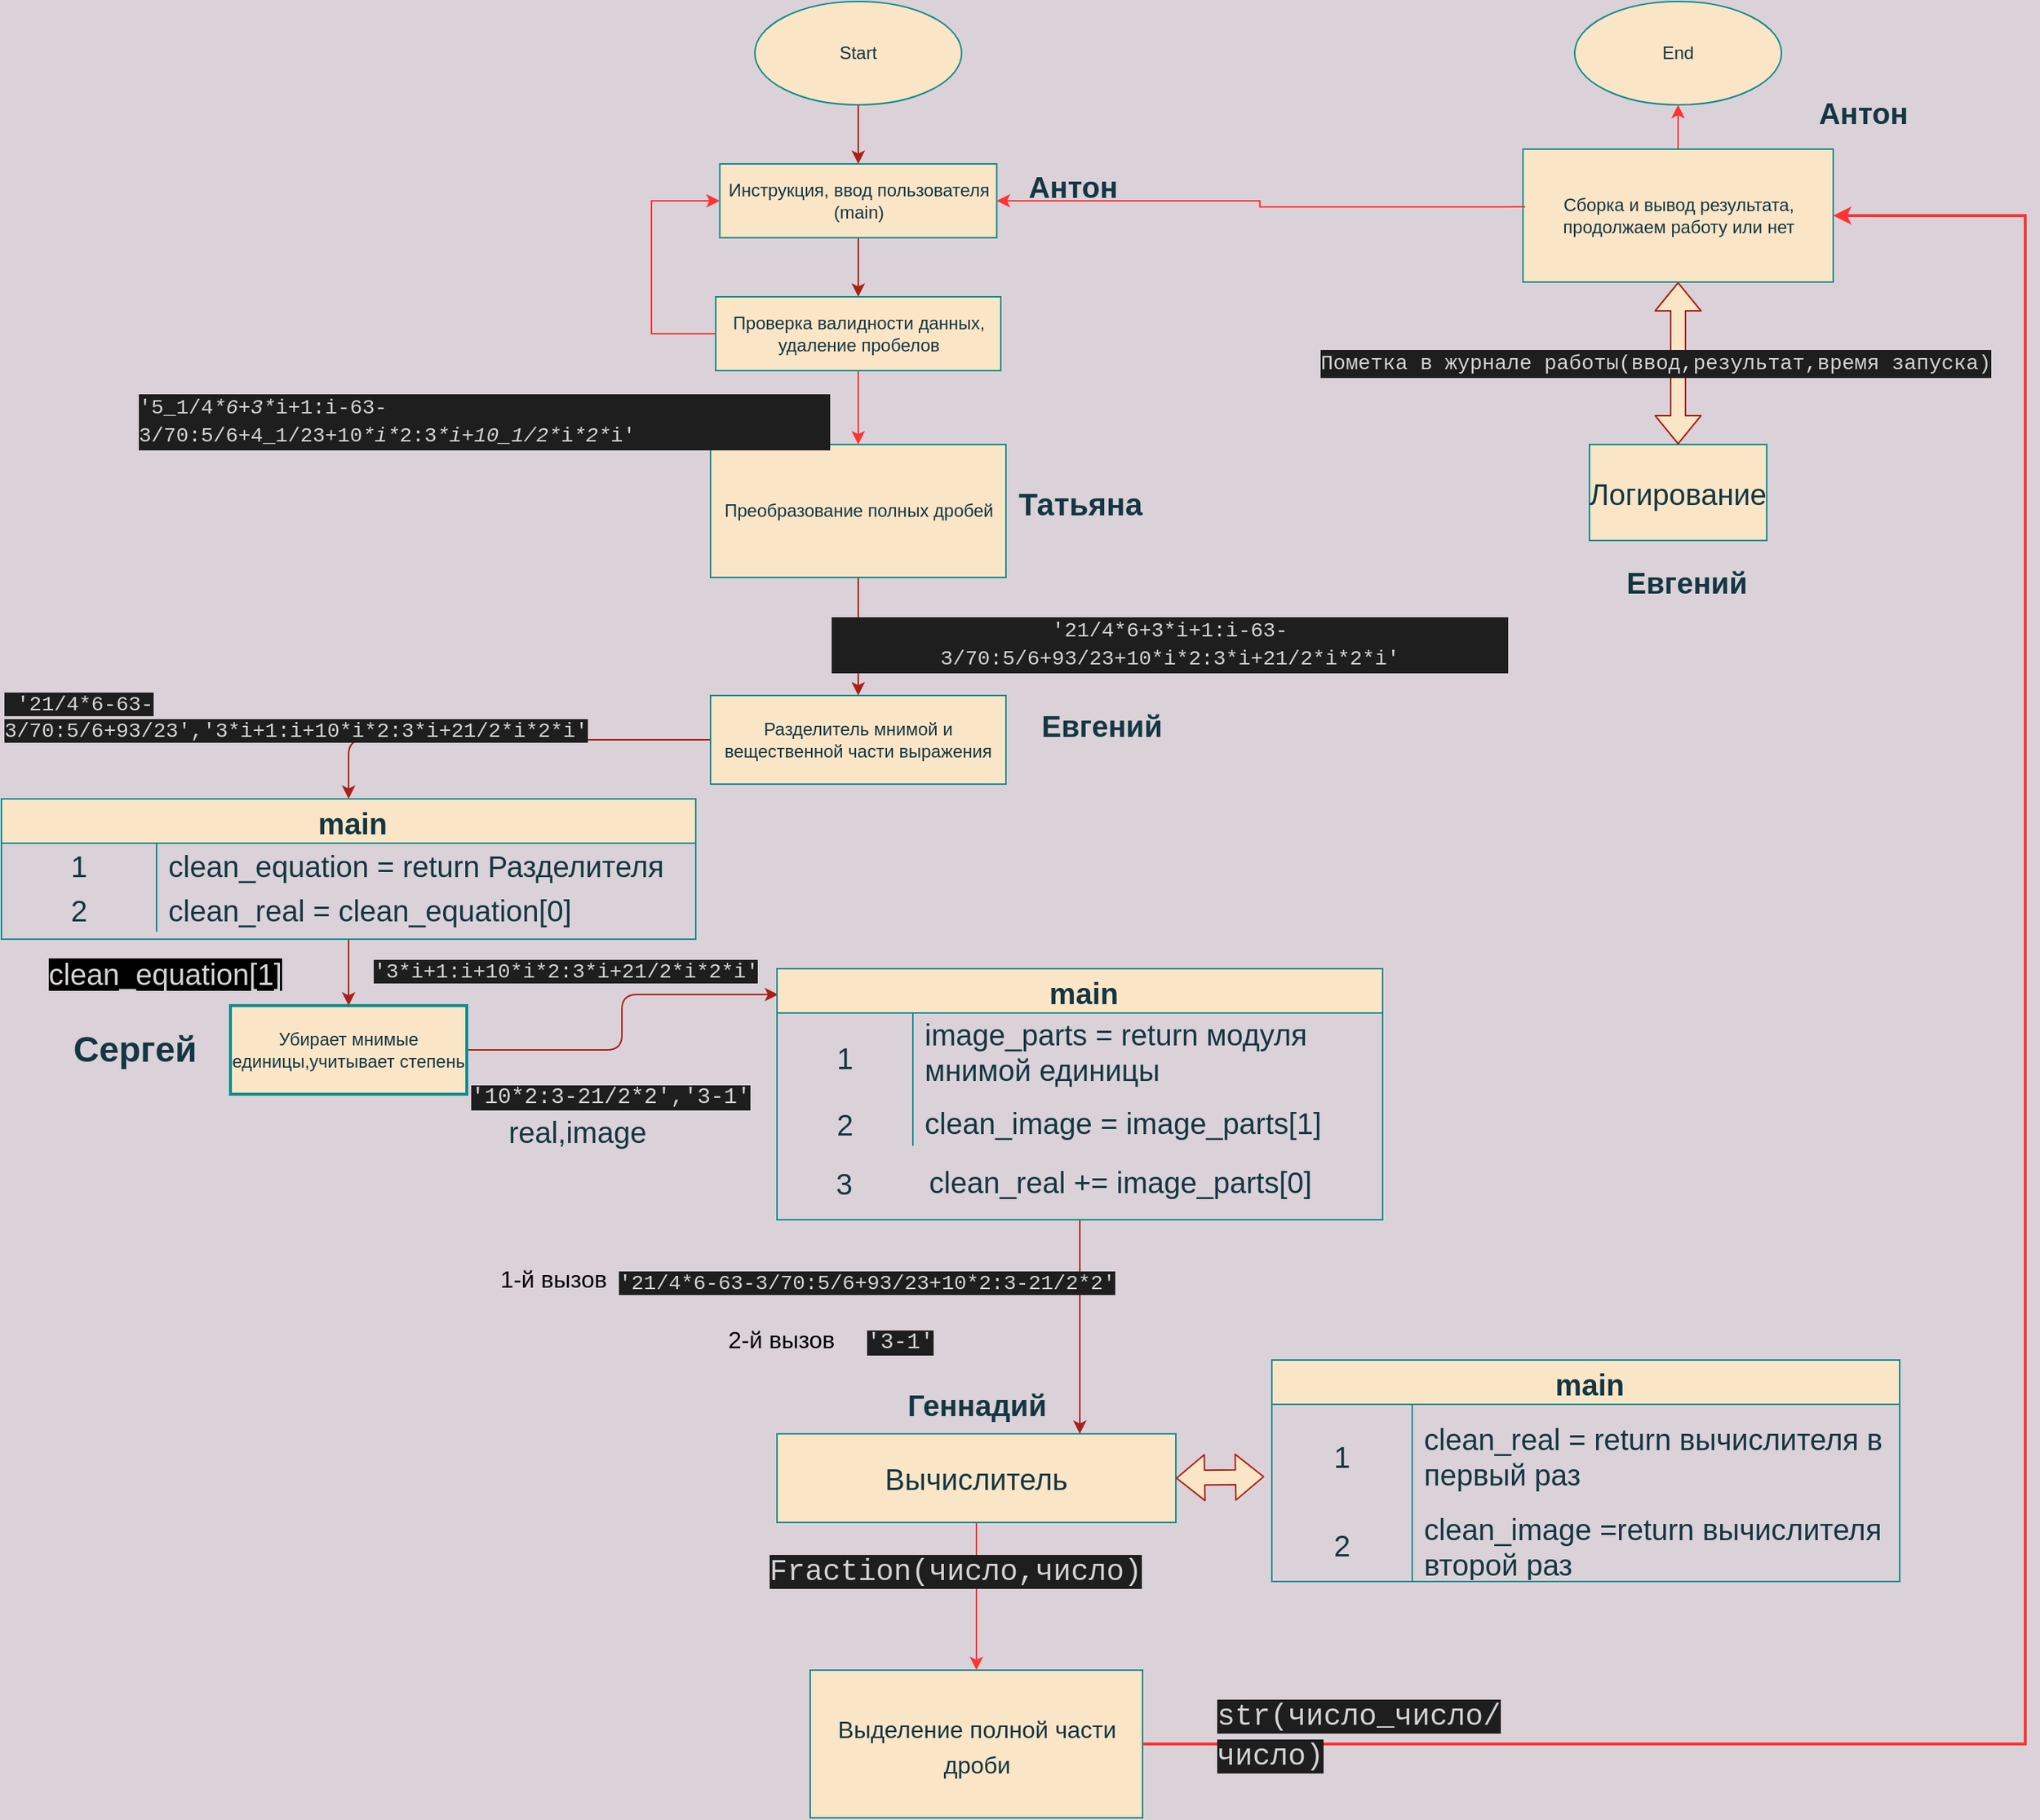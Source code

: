 <mxfile>
    <diagram id="B4KFkQ25G6b50r8x1pap" name="Page-1">
        <mxGraphModel dx="1867" dy="352" grid="1" gridSize="10" guides="1" tooltips="1" connect="1" arrows="1" fold="1" page="1" pageScale="1" pageWidth="850" pageHeight="1100" background="#DAD2D8" math="0" shadow="0">
            <root>
                <mxCell id="0"/>
                <mxCell id="1" parent="0"/>
                <mxCell id="RN8sHEYMvWGkv_5H0akw-8" value="" style="edgeStyle=orthogonalEdgeStyle;curved=0;rounded=1;sketch=0;orthogonalLoop=1;jettySize=auto;html=1;fontColor=#143642;strokeColor=#A8201A;fillColor=#FAE5C7;" parent="1" source="RN8sHEYMvWGkv_5H0akw-1" target="RN8sHEYMvWGkv_5H0akw-7" edge="1">
                    <mxGeometry relative="1" as="geometry"/>
                </mxCell>
                <mxCell id="RN8sHEYMvWGkv_5H0akw-1" value="Start" style="ellipse;whiteSpace=wrap;html=1;rounded=0;sketch=0;fontColor=#143642;strokeColor=#0F8B8D;fillColor=#FAE5C7;" parent="1" vertex="1">
                    <mxGeometry x="330" y="10" width="140" height="70" as="geometry"/>
                </mxCell>
                <mxCell id="RN8sHEYMvWGkv_5H0akw-13" value="" style="edgeStyle=orthogonalEdgeStyle;curved=0;rounded=1;sketch=0;orthogonalLoop=1;jettySize=auto;html=1;fontColor=#143642;strokeColor=#A8201A;fillColor=#FAE5C7;entryX=0.5;entryY=0;entryDx=0;entryDy=0;" parent="1" source="RN8sHEYMvWGkv_5H0akw-7" target="k-RO1JFTQZMesgFKk2mv-1" edge="1">
                    <mxGeometry relative="1" as="geometry">
                        <mxPoint x="400" y="210" as="targetPoint"/>
                    </mxGeometry>
                </mxCell>
                <mxCell id="RN8sHEYMvWGkv_5H0akw-7" value="Инструкция, ввод пользователя&lt;br&gt;(main)" style="html=1;rounded=0;sketch=0;fontColor=#143642;strokeColor=#0F8B8D;fillColor=#FAE5C7;" parent="1" vertex="1">
                    <mxGeometry x="306.25" y="120" width="187.5" height="50" as="geometry"/>
                </mxCell>
                <mxCell id="RN8sHEYMvWGkv_5H0akw-16" value="" style="edgeStyle=orthogonalEdgeStyle;curved=0;rounded=1;sketch=0;orthogonalLoop=1;jettySize=auto;html=1;fontColor=#143642;strokeColor=#A8201A;fillColor=#FAE5C7;exitX=0.5;exitY=1;exitDx=0;exitDy=0;" parent="1" source="RN8sHEYMvWGkv_5H0akw-10" target="RN8sHEYMvWGkv_5H0akw-15" edge="1">
                    <mxGeometry relative="1" as="geometry">
                        <mxPoint x="415" y="505" as="sourcePoint"/>
                    </mxGeometry>
                </mxCell>
                <mxCell id="RN8sHEYMvWGkv_5H0akw-10" value="Преобразование полных дробей" style="html=1;rounded=0;sketch=0;fontColor=#143642;strokeColor=#0F8B8D;fillColor=#FAE5C7;" parent="1" vertex="1">
                    <mxGeometry x="300" y="310" width="200" height="90" as="geometry"/>
                </mxCell>
                <mxCell id="RN8sHEYMvWGkv_5H0akw-24" value="" style="edgeStyle=orthogonalEdgeStyle;curved=0;rounded=1;sketch=0;orthogonalLoop=1;jettySize=auto;html=1;fontColor=#143642;strokeColor=#A8201A;fillColor=#FAE5C7;" parent="1" source="RN8sHEYMvWGkv_5H0akw-15" target="RN8sHEYMvWGkv_5H0akw-61" edge="1">
                    <mxGeometry relative="1" as="geometry"/>
                </mxCell>
                <mxCell id="RN8sHEYMvWGkv_5H0akw-15" value="Разделитель мнимой и вещественной части выражения" style="rounded=0;whiteSpace=wrap;html=1;sketch=0;fontColor=#143642;strokeColor=#0F8B8D;fillColor=#FAE5C7;" parent="1" vertex="1">
                    <mxGeometry x="300" y="480" width="200" height="60" as="geometry"/>
                </mxCell>
                <mxCell id="RN8sHEYMvWGkv_5H0akw-18" value="&lt;font style=&quot;font-size: 21px;&quot;&gt;Татьяна&lt;/font&gt;" style="text;strokeColor=none;fillColor=none;html=1;fontSize=24;fontStyle=1;verticalAlign=middle;align=center;rounded=0;sketch=0;fontColor=#143642;" parent="1" vertex="1">
                    <mxGeometry x="500" y="330" width="100" height="40" as="geometry"/>
                </mxCell>
                <mxCell id="RN8sHEYMvWGkv_5H0akw-37" value="" style="edgeStyle=orthogonalEdgeStyle;curved=0;rounded=1;sketch=0;orthogonalLoop=1;jettySize=auto;html=1;fontSize=20;fontColor=#143642;strokeColor=#A8201A;fillColor=#FAE5C7;entryX=0.002;entryY=0.103;entryDx=0;entryDy=0;entryPerimeter=0;" parent="1" source="RN8sHEYMvWGkv_5H0akw-23" target="RN8sHEYMvWGkv_5H0akw-72" edge="1">
                    <mxGeometry relative="1" as="geometry">
                        <mxPoint x="535" y="815" as="targetPoint"/>
                    </mxGeometry>
                </mxCell>
                <mxCell id="RN8sHEYMvWGkv_5H0akw-23" value="Убирает мнимые единицы,учитывает степень" style="rounded=0;whiteSpace=wrap;html=1;sketch=0;fontColor=#143642;strokeColor=#0F8B8D;fillColor=#FAE5C7;strokeWidth=2;" parent="1" vertex="1">
                    <mxGeometry x="-25" y="690" width="160" height="60" as="geometry"/>
                </mxCell>
                <mxCell id="RN8sHEYMvWGkv_5H0akw-25" value="&lt;font style=&quot;font-size: 14px&quot;&gt;&lt;span style=&quot;color: rgb(212 , 212 , 212) ; font-family: &amp;#34;consolas&amp;#34; , &amp;#34;courier new&amp;#34; , monospace ; font-weight: 400 ; letter-spacing: normal ; text-align: center ; text-indent: 0px ; text-transform: none ; word-spacing: 0px ; background-color: rgb(30 , 30 , 30) ; float: none ; display: inline&quot;&gt;&lt;font style=&quot;font-size: 14px&quot;&gt;&amp;nbsp;'21/4*6-63-3/70:5/6+93/23','3*i+1:i+&lt;/font&gt;&lt;/span&gt;&lt;span style=&quot;color: rgb(212 , 212 , 212) ; font-family: &amp;#34;consolas&amp;#34; , &amp;#34;courier new&amp;#34; , monospace ; text-align: center ; background-color: rgb(30 , 30 , 30)&quot;&gt;&lt;font style=&quot;font-size: 14px&quot;&gt;10*i*&lt;/font&gt;&lt;/span&gt;&lt;span style=&quot;color: rgb(212 , 212 , 212) ; font-family: &amp;#34;consolas&amp;#34; , &amp;#34;courier new&amp;#34; , monospace ; text-align: center ; background-color: rgb(30 , 30 , 30)&quot;&gt;2:3*i+21/2*i*2*i'&lt;/span&gt;&lt;/font&gt;" style="text;whiteSpace=wrap;html=1;fontColor=#143642;" parent="1" vertex="1">
                    <mxGeometry x="-180" y="470" width="460" height="60" as="geometry"/>
                </mxCell>
                <mxCell id="k-RO1JFTQZMesgFKk2mv-18" value="" style="edgeStyle=orthogonalEdgeStyle;rounded=0;orthogonalLoop=1;jettySize=auto;html=1;fontSize=21;fontColor=#000000;strokeColor=#FF3333;entryX=1;entryY=0.5;entryDx=0;entryDy=0;strokeWidth=2;" parent="1" source="RN8sHEYMvWGkv_5H0akw-28" target="k-RO1JFTQZMesgFKk2mv-15" edge="1">
                    <mxGeometry relative="1" as="geometry">
                        <Array as="points">
                            <mxPoint x="1190" y="1190"/>
                            <mxPoint x="1190" y="155"/>
                        </Array>
                    </mxGeometry>
                </mxCell>
                <mxCell id="RN8sHEYMvWGkv_5H0akw-28" value="&lt;font style=&quot;font-size: 16px;&quot;&gt;Выделение полной части дроби&lt;/font&gt;" style="rounded=0;whiteSpace=wrap;html=1;sketch=0;fontSize=20;fontColor=#143642;strokeColor=#0F8B8D;fillColor=#FAE5C7;" parent="1" vertex="1">
                    <mxGeometry x="367.5" y="1140" width="225" height="100" as="geometry"/>
                </mxCell>
                <mxCell id="RN8sHEYMvWGkv_5H0akw-31" value="&lt;span style=&quot;font-family: Helvetica; font-size: 20px; font-style: normal; font-variant-ligatures: normal; font-variant-caps: normal; font-weight: 400; letter-spacing: normal; orphans: 2; text-align: center; text-indent: 0px; text-transform: none; widows: 2; word-spacing: 0px; -webkit-text-stroke-width: 0px; text-decoration-thickness: initial; text-decoration-style: initial; text-decoration-color: initial; float: none; background-color: rgb(0, 0, 0); display: inline !important;&quot;&gt;&lt;font color=&quot;#d4d4d4&quot;&gt;clean_equation[1]&lt;/font&gt;&lt;/span&gt;" style="text;whiteSpace=wrap;html=1;fontSize=20;fontColor=#143642;" parent="1" vertex="1">
                    <mxGeometry x="-150" y="650" width="180" height="40" as="geometry"/>
                </mxCell>
                <mxCell id="k-RO1JFTQZMesgFKk2mv-10" value="" style="edgeStyle=orthogonalEdgeStyle;rounded=0;orthogonalLoop=1;jettySize=auto;html=1;fontSize=16;fontColor=#000000;strokeColor=#FF3333;" parent="1" source="RN8sHEYMvWGkv_5H0akw-35" target="RN8sHEYMvWGkv_5H0akw-28" edge="1">
                    <mxGeometry relative="1" as="geometry"/>
                </mxCell>
                <mxCell id="RN8sHEYMvWGkv_5H0akw-35" value="Вычислитель" style="rounded=0;whiteSpace=wrap;html=1;sketch=0;fontSize=20;fontColor=#143642;strokeColor=#0F8B8D;fillColor=#FAE5C7;" parent="1" vertex="1">
                    <mxGeometry x="345" y="980" width="270" height="60" as="geometry"/>
                </mxCell>
                <mxCell id="RN8sHEYMvWGkv_5H0akw-39" value="&lt;span style=&quot;font-size: 14px ; color: rgb(212 , 212 , 212) ; font-family: &amp;#34;consolas&amp;#34; , &amp;#34;courier new&amp;#34; , monospace ; text-align: center ; background-color: rgb(30 , 30 , 30)&quot;&gt;'3*i+1:i+&lt;/span&gt;&lt;span style=&quot;font-size: 14px ; color: rgb(212 , 212 , 212) ; font-family: &amp;#34;consolas&amp;#34; , &amp;#34;courier new&amp;#34; , monospace ; text-align: center ; background-color: rgb(30 , 30 , 30)&quot;&gt;10*i*&lt;/span&gt;&lt;span style=&quot;font-size: 14px ; color: rgb(212 , 212 , 212) ; font-family: &amp;#34;consolas&amp;#34; , &amp;#34;courier new&amp;#34; , monospace ; text-align: center ; background-color: rgb(30 , 30 , 30)&quot;&gt;2:3*i+21/2*i*2*i'&lt;/span&gt;" style="text;whiteSpace=wrap;html=1;fontSize=20;fontColor=#143642;" parent="1" vertex="1">
                    <mxGeometry x="70" y="645" width="180" height="40" as="geometry"/>
                </mxCell>
                <mxCell id="RN8sHEYMvWGkv_5H0akw-42" value="&lt;b&gt;Геннадий&lt;/b&gt;" style="text;html=1;align=center;verticalAlign=middle;resizable=0;points=[];autosize=1;strokeColor=none;fillColor=none;fontSize=20;fontColor=#143642;" parent="1" vertex="1">
                    <mxGeometry x="425" y="945" width="110" height="30" as="geometry"/>
                </mxCell>
                <mxCell id="RN8sHEYMvWGkv_5H0akw-43" value="&lt;b&gt;Антон&lt;/b&gt;" style="text;html=1;align=center;verticalAlign=middle;resizable=0;points=[];autosize=1;strokeColor=none;fillColor=none;fontSize=20;fontColor=#143642;" parent="1" vertex="1">
                    <mxGeometry x="505" y="120" width="80" height="30" as="geometry"/>
                </mxCell>
                <mxCell id="RN8sHEYMvWGkv_5H0akw-44" value="Логирование" style="rounded=0;whiteSpace=wrap;html=1;sketch=0;fontSize=20;fontColor=#143642;strokeColor=#0F8B8D;fillColor=#FAE5C7;" parent="1" vertex="1">
                    <mxGeometry x="895" y="310" width="120" height="65" as="geometry"/>
                </mxCell>
                <mxCell id="RN8sHEYMvWGkv_5H0akw-45" value="" style="shape=flexArrow;endArrow=classic;startArrow=classic;html=1;rounded=1;sketch=0;fontSize=20;fontColor=#143642;strokeColor=#A8201A;fillColor=#FAE5C7;curved=0;exitX=0.5;exitY=1;exitDx=0;exitDy=0;entryX=0.5;entryY=0;entryDx=0;entryDy=0;" parent="1" source="k-RO1JFTQZMesgFKk2mv-15" target="RN8sHEYMvWGkv_5H0akw-44" edge="1">
                    <mxGeometry width="100" height="100" relative="1" as="geometry">
                        <mxPoint x="385" y="975" as="sourcePoint"/>
                        <mxPoint x="710" y="520" as="targetPoint"/>
                    </mxGeometry>
                </mxCell>
                <mxCell id="RN8sHEYMvWGkv_5H0akw-46" value="&lt;b&gt;Евгений&lt;/b&gt;" style="text;html=1;strokeColor=none;fillColor=none;align=center;verticalAlign=middle;whiteSpace=wrap;rounded=0;sketch=0;fontSize=20;fontColor=#143642;" parent="1" vertex="1">
                    <mxGeometry x="505" y="487.5" width="120" height="25" as="geometry"/>
                </mxCell>
                <mxCell id="RN8sHEYMvWGkv_5H0akw-47" value="Сергей" style="text;strokeColor=none;fillColor=none;html=1;fontSize=24;fontStyle=1;verticalAlign=middle;align=center;rounded=0;sketch=0;fontColor=#143642;" parent="1" vertex="1">
                    <mxGeometry x="-140" y="700" width="100" height="40" as="geometry"/>
                </mxCell>
                <mxCell id="RN8sHEYMvWGkv_5H0akw-49" value="&lt;font style=&quot;font-size: 15px&quot;&gt;&lt;span style=&quot;color: rgb(212 , 212 , 212) ; font-family: &amp;#34;consolas&amp;#34; , &amp;#34;courier new&amp;#34; , monospace ; font-style: normal ; font-weight: 400 ; letter-spacing: normal ; text-align: center ; text-indent: 0px ; text-transform: none ; word-spacing: 0px ; background-color: rgb(30 , 30 , 30) ; float: none ; display: inline&quot;&gt;'10*2:3-21/2*2','&lt;/span&gt;&lt;span style=&quot;color: rgb(212 , 212 , 212) ; font-family: &amp;#34;consolas&amp;#34; , &amp;#34;courier new&amp;#34; , monospace ; text-align: center ; background-color: rgb(30 , 30 , 30)&quot;&gt;3-1'&lt;/span&gt;&lt;/font&gt;" style="text;whiteSpace=wrap;html=1;fontSize=20;fontColor=#143642;" parent="1" vertex="1">
                    <mxGeometry x="136" y="730" width="205" height="40" as="geometry"/>
                </mxCell>
                <mxCell id="RN8sHEYMvWGkv_5H0akw-50" value="real,image" style="text;html=1;strokeColor=none;fillColor=none;align=center;verticalAlign=middle;whiteSpace=wrap;rounded=0;sketch=0;fontSize=20;fontColor=#143642;" parent="1" vertex="1">
                    <mxGeometry x="180" y="760" width="60" height="30" as="geometry"/>
                </mxCell>
                <mxCell id="RN8sHEYMvWGkv_5H0akw-71" value="" style="edgeStyle=orthogonalEdgeStyle;curved=0;rounded=1;sketch=0;orthogonalLoop=1;jettySize=auto;html=1;fontSize=20;fontColor=#143642;strokeColor=#A8201A;strokeWidth=1;fillColor=#FAE5C7;" parent="1" source="RN8sHEYMvWGkv_5H0akw-61" target="RN8sHEYMvWGkv_5H0akw-23" edge="1">
                    <mxGeometry relative="1" as="geometry"/>
                </mxCell>
                <mxCell id="RN8sHEYMvWGkv_5H0akw-61" value=" main" style="shape=table;startSize=30;container=1;collapsible=0;childLayout=tableLayout;fixedRows=1;rowLines=0;fontStyle=1;rounded=0;sketch=0;fontSize=20;fontColor=#143642;strokeColor=#0F8B8D;fillColor=#FAE5C7;" parent="1" vertex="1">
                    <mxGeometry x="-180" y="550" width="470" height="95" as="geometry"/>
                </mxCell>
                <mxCell id="RN8sHEYMvWGkv_5H0akw-62" value="" style="shape=tableRow;horizontal=0;startSize=0;swimlaneHead=0;swimlaneBody=0;top=0;left=0;bottom=0;right=0;collapsible=0;dropTarget=0;fillColor=none;points=[[0,0.5],[1,0.5]];portConstraint=eastwest;rounded=0;sketch=0;fontSize=20;fontColor=#143642;strokeColor=#0F8B8D;" parent="RN8sHEYMvWGkv_5H0akw-61" vertex="1">
                    <mxGeometry y="30" width="470" height="30" as="geometry"/>
                </mxCell>
                <mxCell id="RN8sHEYMvWGkv_5H0akw-63" value="1" style="shape=partialRectangle;html=1;whiteSpace=wrap;connectable=0;fillColor=none;top=0;left=0;bottom=0;right=0;overflow=hidden;pointerEvents=1;rounded=0;sketch=0;fontSize=20;fontColor=#143642;strokeColor=#0F8B8D;" parent="RN8sHEYMvWGkv_5H0akw-62" vertex="1">
                    <mxGeometry width="105" height="30" as="geometry">
                        <mxRectangle width="105" height="30" as="alternateBounds"/>
                    </mxGeometry>
                </mxCell>
                <mxCell id="RN8sHEYMvWGkv_5H0akw-64" value="&lt;span style=&quot;text-align: center;&quot;&gt;clean_equation = return Разделителя&lt;/span&gt;" style="shape=partialRectangle;html=1;whiteSpace=wrap;connectable=0;fillColor=none;top=0;left=0;bottom=0;right=0;align=left;spacingLeft=6;overflow=hidden;rounded=0;sketch=0;fontSize=20;fontColor=#143642;strokeColor=#0F8B8D;" parent="RN8sHEYMvWGkv_5H0akw-62" vertex="1">
                    <mxGeometry x="105" width="365" height="30" as="geometry">
                        <mxRectangle width="365" height="30" as="alternateBounds"/>
                    </mxGeometry>
                </mxCell>
                <mxCell id="RN8sHEYMvWGkv_5H0akw-65" value="" style="shape=tableRow;horizontal=0;startSize=0;swimlaneHead=0;swimlaneBody=0;top=0;left=0;bottom=0;right=0;collapsible=0;dropTarget=0;fillColor=none;points=[[0,0.5],[1,0.5]];portConstraint=eastwest;rounded=0;sketch=0;fontSize=20;fontColor=#143642;strokeColor=#0F8B8D;" parent="RN8sHEYMvWGkv_5H0akw-61" vertex="1">
                    <mxGeometry y="60" width="470" height="30" as="geometry"/>
                </mxCell>
                <mxCell id="RN8sHEYMvWGkv_5H0akw-66" value="2" style="shape=partialRectangle;html=1;whiteSpace=wrap;connectable=0;fillColor=none;top=0;left=0;bottom=0;right=0;overflow=hidden;rounded=0;sketch=0;fontSize=20;fontColor=#143642;strokeColor=#0F8B8D;" parent="RN8sHEYMvWGkv_5H0akw-65" vertex="1">
                    <mxGeometry width="105" height="30" as="geometry">
                        <mxRectangle width="105" height="30" as="alternateBounds"/>
                    </mxGeometry>
                </mxCell>
                <mxCell id="RN8sHEYMvWGkv_5H0akw-67" value="&lt;span style=&quot;text-align: center;&quot;&gt;clean_real = clean_equation[0]&lt;/span&gt;" style="shape=partialRectangle;html=1;whiteSpace=wrap;connectable=0;fillColor=none;top=0;left=0;bottom=0;right=0;align=left;spacingLeft=6;overflow=hidden;rounded=0;sketch=0;fontSize=20;fontColor=#143642;strokeColor=#0F8B8D;" parent="RN8sHEYMvWGkv_5H0akw-65" vertex="1">
                    <mxGeometry x="105" width="365" height="30" as="geometry">
                        <mxRectangle width="365" height="30" as="alternateBounds"/>
                    </mxGeometry>
                </mxCell>
                <mxCell id="RN8sHEYMvWGkv_5H0akw-83" value="" style="edgeStyle=orthogonalEdgeStyle;curved=0;rounded=1;sketch=0;orthogonalLoop=1;jettySize=auto;html=1;fontSize=20;fontColor=#143642;strokeColor=#A8201A;strokeWidth=1;fillColor=#FAE5C7;" parent="1" source="RN8sHEYMvWGkv_5H0akw-72" edge="1">
                    <mxGeometry relative="1" as="geometry">
                        <mxPoint x="550" y="980" as="targetPoint"/>
                    </mxGeometry>
                </mxCell>
                <mxCell id="RN8sHEYMvWGkv_5H0akw-72" value=" main" style="shape=table;startSize=30;container=1;collapsible=0;childLayout=tableLayout;fixedRows=1;rowLines=0;fontStyle=1;rounded=0;sketch=0;fontSize=20;fontColor=#143642;strokeColor=#0F8B8D;fillColor=#FAE5C7;" parent="1" vertex="1">
                    <mxGeometry x="345" y="665" width="410" height="170" as="geometry"/>
                </mxCell>
                <mxCell id="RN8sHEYMvWGkv_5H0akw-73" value="" style="shape=tableRow;horizontal=0;startSize=0;swimlaneHead=0;swimlaneBody=0;top=0;left=0;bottom=0;right=0;collapsible=0;dropTarget=0;fillColor=none;points=[[0,0.5],[1,0.5]];portConstraint=eastwest;rounded=0;sketch=0;fontSize=20;fontColor=#143642;strokeColor=#0F8B8D;" parent="RN8sHEYMvWGkv_5H0akw-72" vertex="1">
                    <mxGeometry y="30" width="410" height="60" as="geometry"/>
                </mxCell>
                <mxCell id="RN8sHEYMvWGkv_5H0akw-74" value="1" style="shape=partialRectangle;html=1;whiteSpace=wrap;connectable=0;fillColor=none;top=0;left=0;bottom=0;right=0;overflow=hidden;pointerEvents=1;rounded=0;sketch=0;fontSize=20;fontColor=#143642;strokeColor=#0F8B8D;" parent="RN8sHEYMvWGkv_5H0akw-73" vertex="1">
                    <mxGeometry width="92" height="60" as="geometry">
                        <mxRectangle width="92" height="60" as="alternateBounds"/>
                    </mxGeometry>
                </mxCell>
                <mxCell id="RN8sHEYMvWGkv_5H0akw-75" value="&lt;span style=&quot;text-align: center;&quot;&gt;image_parts = return модуля мнимой единицы&lt;br&gt;&lt;br&gt;&lt;/span&gt;" style="shape=partialRectangle;html=1;whiteSpace=wrap;connectable=0;fillColor=none;top=0;left=0;bottom=0;right=0;align=left;spacingLeft=6;overflow=hidden;rounded=0;sketch=0;fontSize=20;fontColor=#143642;strokeColor=#0F8B8D;" parent="RN8sHEYMvWGkv_5H0akw-73" vertex="1">
                    <mxGeometry x="92" width="318" height="60" as="geometry">
                        <mxRectangle width="318" height="60" as="alternateBounds"/>
                    </mxGeometry>
                </mxCell>
                <mxCell id="RN8sHEYMvWGkv_5H0akw-76" value="" style="shape=tableRow;horizontal=0;startSize=0;swimlaneHead=0;swimlaneBody=0;top=0;left=0;bottom=0;right=0;collapsible=0;dropTarget=0;fillColor=none;points=[[0,0.5],[1,0.5]];portConstraint=eastwest;rounded=0;sketch=0;fontSize=20;fontColor=#143642;strokeColor=#0F8B8D;" parent="RN8sHEYMvWGkv_5H0akw-72" vertex="1">
                    <mxGeometry y="90" width="410" height="30" as="geometry"/>
                </mxCell>
                <mxCell id="RN8sHEYMvWGkv_5H0akw-77" value="2" style="shape=partialRectangle;html=1;whiteSpace=wrap;connectable=0;fillColor=none;top=0;left=0;bottom=0;right=0;overflow=hidden;rounded=0;sketch=0;fontSize=20;fontColor=#143642;strokeColor=#0F8B8D;" parent="RN8sHEYMvWGkv_5H0akw-76" vertex="1">
                    <mxGeometry width="92" height="30" as="geometry">
                        <mxRectangle width="92" height="30" as="alternateBounds"/>
                    </mxGeometry>
                </mxCell>
                <mxCell id="RN8sHEYMvWGkv_5H0akw-78" value="&lt;span style=&quot;text-align: center;&quot;&gt;clean_image =&lt;/span&gt;&lt;span style=&quot;text-align: center;&quot;&gt;&amp;nbsp;image_parts[1]&lt;br&gt;&lt;br&gt;&lt;br&gt;&lt;/span&gt;" style="shape=partialRectangle;html=1;whiteSpace=wrap;connectable=0;fillColor=none;top=0;left=0;bottom=0;right=0;align=left;spacingLeft=6;overflow=hidden;rounded=0;sketch=0;fontSize=20;fontColor=#143642;strokeColor=#0F8B8D;" parent="RN8sHEYMvWGkv_5H0akw-76" vertex="1">
                    <mxGeometry x="92" width="318" height="30" as="geometry">
                        <mxRectangle width="318" height="30" as="alternateBounds"/>
                    </mxGeometry>
                </mxCell>
                <mxCell id="RN8sHEYMvWGkv_5H0akw-79" value="3" style="shape=partialRectangle;html=1;whiteSpace=wrap;connectable=0;fillColor=none;top=0;left=0;bottom=0;right=0;overflow=hidden;rounded=0;sketch=0;fontSize=20;fontColor=#143642;strokeColor=#0F8B8D;" parent="1" vertex="1">
                    <mxGeometry x="341" y="795" width="99" height="30" as="geometry">
                        <mxRectangle width="99" height="30" as="alternateBounds"/>
                    </mxGeometry>
                </mxCell>
                <mxCell id="RN8sHEYMvWGkv_5H0akw-81" value="&lt;span style=&quot;text-align: center;&quot;&gt;clean_real +=&lt;/span&gt;&lt;span style=&quot;text-align: center;&quot;&gt;&amp;nbsp;image_parts[0]&lt;br&gt;&lt;br&gt;&lt;br&gt;&lt;/span&gt;" style="shape=partialRectangle;html=1;whiteSpace=wrap;connectable=0;fillColor=none;top=0;left=0;bottom=0;right=0;align=left;spacingLeft=6;overflow=hidden;rounded=0;sketch=0;fontSize=20;fontColor=#143642;strokeColor=#0F8B8D;" parent="1" vertex="1">
                    <mxGeometry x="440" y="795" width="341" height="30" as="geometry">
                        <mxRectangle width="341" height="30" as="alternateBounds"/>
                    </mxGeometry>
                </mxCell>
                <mxCell id="RN8sHEYMvWGkv_5H0akw-89" value=" main" style="shape=table;startSize=30;container=1;collapsible=0;childLayout=tableLayout;fixedRows=1;rowLines=0;fontStyle=1;rounded=0;sketch=0;fontSize=20;fontColor=#143642;strokeColor=#0F8B8D;fillColor=#FAE5C7;" parent="1" vertex="1">
                    <mxGeometry x="680" y="930" width="425" height="150" as="geometry"/>
                </mxCell>
                <mxCell id="RN8sHEYMvWGkv_5H0akw-90" value="" style="shape=tableRow;horizontal=0;startSize=0;swimlaneHead=0;swimlaneBody=0;top=0;left=0;bottom=0;right=0;collapsible=0;dropTarget=0;fillColor=none;points=[[0,0.5],[1,0.5]];portConstraint=eastwest;rounded=0;sketch=0;fontSize=20;fontColor=#143642;strokeColor=#0F8B8D;" parent="RN8sHEYMvWGkv_5H0akw-89" vertex="1">
                    <mxGeometry y="30" width="425" height="70" as="geometry"/>
                </mxCell>
                <mxCell id="RN8sHEYMvWGkv_5H0akw-91" value="1" style="shape=partialRectangle;html=1;whiteSpace=wrap;connectable=0;fillColor=none;top=0;left=0;bottom=0;right=0;overflow=hidden;pointerEvents=1;rounded=0;sketch=0;fontSize=20;fontColor=#143642;strokeColor=#0F8B8D;" parent="RN8sHEYMvWGkv_5H0akw-90" vertex="1">
                    <mxGeometry width="95" height="70" as="geometry">
                        <mxRectangle width="95" height="70" as="alternateBounds"/>
                    </mxGeometry>
                </mxCell>
                <mxCell id="RN8sHEYMvWGkv_5H0akw-92" value="&lt;span style=&quot;text-align: center;&quot;&gt;clean_real =&lt;/span&gt;&lt;span style=&quot;text-align: center;&quot;&gt;&amp;nbsp;return вычислителя в первый раз&lt;br&gt;&lt;/span&gt;" style="shape=partialRectangle;html=1;whiteSpace=wrap;connectable=0;fillColor=none;top=0;left=0;bottom=0;right=0;align=left;spacingLeft=6;overflow=hidden;rounded=0;sketch=0;fontSize=20;fontColor=#143642;strokeColor=#0F8B8D;" parent="RN8sHEYMvWGkv_5H0akw-90" vertex="1">
                    <mxGeometry x="95" width="330" height="70" as="geometry">
                        <mxRectangle width="330" height="70" as="alternateBounds"/>
                    </mxGeometry>
                </mxCell>
                <mxCell id="RN8sHEYMvWGkv_5H0akw-93" value="" style="shape=tableRow;horizontal=0;startSize=0;swimlaneHead=0;swimlaneBody=0;top=0;left=0;bottom=0;right=0;collapsible=0;dropTarget=0;fillColor=none;points=[[0,0.5],[1,0.5]];portConstraint=eastwest;rounded=0;sketch=0;fontSize=20;fontColor=#143642;strokeColor=#0F8B8D;" parent="RN8sHEYMvWGkv_5H0akw-89" vertex="1">
                    <mxGeometry y="100" width="425" height="50" as="geometry"/>
                </mxCell>
                <mxCell id="RN8sHEYMvWGkv_5H0akw-94" value="2" style="shape=partialRectangle;html=1;whiteSpace=wrap;connectable=0;fillColor=none;top=0;left=0;bottom=0;right=0;overflow=hidden;rounded=0;sketch=0;fontSize=20;fontColor=#143642;strokeColor=#0F8B8D;" parent="RN8sHEYMvWGkv_5H0akw-93" vertex="1">
                    <mxGeometry width="95" height="50" as="geometry">
                        <mxRectangle width="95" height="50" as="alternateBounds"/>
                    </mxGeometry>
                </mxCell>
                <mxCell id="RN8sHEYMvWGkv_5H0akw-95" value="&lt;span style=&quot;text-align: center;&quot;&gt;clean_image =&lt;/span&gt;&lt;span style=&quot;text-align: center;&quot;&gt;return вычислителя второй раз&lt;/span&gt;&lt;span style=&quot;text-align: center;&quot;&gt;&lt;br&gt;&lt;/span&gt;" style="shape=partialRectangle;html=1;whiteSpace=wrap;connectable=0;fillColor=none;top=0;left=0;bottom=0;right=0;align=left;spacingLeft=6;overflow=hidden;rounded=0;sketch=0;fontSize=20;fontColor=#143642;strokeColor=#0F8B8D;" parent="RN8sHEYMvWGkv_5H0akw-93" vertex="1">
                    <mxGeometry x="95" width="330" height="50" as="geometry">
                        <mxRectangle width="330" height="50" as="alternateBounds"/>
                    </mxGeometry>
                </mxCell>
                <mxCell id="RN8sHEYMvWGkv_5H0akw-96" value="" style="shape=flexArrow;endArrow=classic;startArrow=classic;html=1;rounded=1;sketch=0;fontSize=20;fontColor=#143642;strokeColor=#A8201A;strokeWidth=1;fillColor=#FAE5C7;curved=0;entryX=-0.012;entryY=0.7;entryDx=0;entryDy=0;exitX=1;exitY=0.5;exitDx=0;exitDy=0;entryPerimeter=0;" parent="1" source="RN8sHEYMvWGkv_5H0akw-35" target="RN8sHEYMvWGkv_5H0akw-90" edge="1">
                    <mxGeometry width="100" height="100" relative="1" as="geometry">
                        <mxPoint x="385" y="1035" as="sourcePoint"/>
                        <mxPoint x="485" y="935" as="targetPoint"/>
                    </mxGeometry>
                </mxCell>
                <mxCell id="k-RO1JFTQZMesgFKk2mv-2" value="" style="edgeStyle=orthogonalEdgeStyle;rounded=0;orthogonalLoop=1;jettySize=auto;html=1;strokeColor=#FF3333;" parent="1" source="k-RO1JFTQZMesgFKk2mv-1" target="RN8sHEYMvWGkv_5H0akw-10" edge="1">
                    <mxGeometry relative="1" as="geometry"/>
                </mxCell>
                <mxCell id="k-RO1JFTQZMesgFKk2mv-1" value="Проверка валидности данных, &lt;br&gt;удаление пробелов" style="html=1;rounded=0;sketch=0;fontColor=#143642;strokeColor=#0F8B8D;fillColor=#FAE5C7;" parent="1" vertex="1">
                    <mxGeometry x="303.5" y="210" width="193" height="50" as="geometry"/>
                </mxCell>
                <mxCell id="k-RO1JFTQZMesgFKk2mv-3" value="&lt;div style=&quot;color: rgb(212 , 212 , 212) ; background-color: rgb(30 , 30 , 30) ; font-family: &amp;#34;consolas&amp;#34; , &amp;#34;courier new&amp;#34; , monospace ; font-size: 14px ; line-height: 19px&quot;&gt;&lt;div style=&quot;line-height: 19px&quot;&gt;'21/4*6+3*i+1:i-63-3/70:5/6+93/23+10*i*2:3*i+21/2*i*2*i'&lt;/div&gt;&lt;/div&gt;" style="text;html=1;strokeColor=none;fillColor=none;align=center;verticalAlign=middle;whiteSpace=wrap;rounded=0;sketch=0;fontColor=#143642;" parent="1" vertex="1">
                    <mxGeometry x="380.5" y="430" width="460" height="30" as="geometry"/>
                </mxCell>
                <mxCell id="k-RO1JFTQZMesgFKk2mv-6" value="&lt;font style=&quot;font-size: 15px;&quot;&gt;&lt;span style=&quot;font-style: normal; font-variant-ligatures: normal; font-variant-caps: normal; font-weight: 400; letter-spacing: normal; orphans: 2; text-indent: 0px; text-transform: none; widows: 2; word-spacing: 0px; -webkit-text-stroke-width: 0px; text-decoration-thickness: initial; text-decoration-style: initial; text-decoration-color: initial; color: rgb(212, 212, 212); font-family: Consolas, &amp;quot;Courier New&amp;quot;, monospace; text-align: center; background-color: rgb(30, 30, 30); float: none; display: inline !important;&quot;&gt;'&lt;/span&gt;&lt;span style=&quot;font-style: normal; font-variant-ligatures: normal; font-variant-caps: normal; font-weight: 400; letter-spacing: normal; orphans: 2; text-indent: 0px; text-transform: none; widows: 2; word-spacing: 0px; -webkit-text-stroke-width: 0px; text-decoration-thickness: initial; text-decoration-style: initial; text-decoration-color: initial; color: rgb(212, 212, 212); font-family: Consolas, &amp;quot;Courier New&amp;quot;, monospace; text-align: center; background-color: rgb(30, 30, 30);&quot;&gt;3-1'&lt;/span&gt;&lt;/font&gt;" style="text;whiteSpace=wrap;html=1;fontSize=16;fontColor=#D4D4D4;" parent="1" vertex="1">
                    <mxGeometry x="403.5" y="900" width="70" height="30" as="geometry"/>
                </mxCell>
                <mxCell id="k-RO1JFTQZMesgFKk2mv-8" value="1-й вызов&amp;nbsp;" style="text;html=1;strokeColor=none;fillColor=none;align=center;verticalAlign=middle;whiteSpace=wrap;rounded=0;labelBackgroundColor=none;fontSize=16;fontColor=#000000;" parent="1" vertex="1">
                    <mxGeometry x="156" y="860" width="80" height="30" as="geometry"/>
                </mxCell>
                <mxCell id="k-RO1JFTQZMesgFKk2mv-9" value="&lt;span style=&quot;color: rgb(0, 0, 0); font-family: Helvetica; font-size: 16px; font-style: normal; font-variant-ligatures: normal; font-variant-caps: normal; font-weight: 400; letter-spacing: normal; orphans: 2; text-align: center; text-indent: 0px; text-transform: none; widows: 2; word-spacing: 0px; -webkit-text-stroke-width: 0px; text-decoration-thickness: initial; text-decoration-style: initial; text-decoration-color: initial; float: none; display: inline !important;&quot;&gt;2-й вызов&amp;nbsp;&lt;/span&gt;" style="text;whiteSpace=wrap;html=1;fontSize=16;fontColor=#000000;" parent="1" vertex="1">
                    <mxGeometry x="310" y="900" width="100" height="30" as="geometry"/>
                </mxCell>
                <mxCell id="k-RO1JFTQZMesgFKk2mv-11" value="&lt;div style=&quot;text-align: center;&quot;&gt;&lt;font face=&quot;consolas, courier new, monospace&quot; color=&quot;#d4d4d4&quot;&gt;&lt;span style=&quot;font-size: 20px; background-color: rgb(30, 30, 30);&quot;&gt;Fraction(число,число)&lt;/span&gt;&lt;/font&gt;&lt;/div&gt;" style="text;whiteSpace=wrap;html=1;fontSize=16;fontColor=#000000;" parent="1" vertex="1">
                    <mxGeometry x="337.5" y="1055" width="140" height="40" as="geometry"/>
                </mxCell>
                <mxCell id="k-RO1JFTQZMesgFKk2mv-12" value="&lt;span style=&quot;color: rgb(212 , 212 , 212) ; font-family: &amp;#34;consolas&amp;#34; , &amp;#34;courier new&amp;#34; , monospace ; font-style: normal ; font-weight: 400 ; letter-spacing: normal ; text-align: center ; text-indent: 0px ; text-transform: none ; word-spacing: 0px ; background-color: rgb(30 , 30 , 30) ; float: none ; display: inline ; font-size: 14px&quot;&gt;'21/4*6-63-3/70:5/6+93/23+&lt;span&gt;10*2:3-21/2*2'&lt;/span&gt;&lt;br&gt;&lt;/span&gt;" style="text;whiteSpace=wrap;html=1;fontSize=16;fontColor=#000000;" parent="1" vertex="1">
                    <mxGeometry x="236" y="860" width="405" height="40" as="geometry"/>
                </mxCell>
                <mxCell id="k-RO1JFTQZMesgFKk2mv-13" value="&lt;span style=&quot;color: rgb(212, 212, 212); font-family: consolas, &amp;quot;courier new&amp;quot;, monospace; font-size: 20px; font-style: normal; font-variant-ligatures: normal; font-variant-caps: normal; font-weight: 400; letter-spacing: normal; orphans: 2; text-align: center; text-indent: 0px; text-transform: none; widows: 2; word-spacing: 0px; -webkit-text-stroke-width: 0px; background-color: rgb(30, 30, 30); text-decoration-thickness: initial; text-decoration-style: initial; text-decoration-color: initial; float: none; display: inline !important;&quot;&gt;str(число_число/число)&lt;/span&gt;" style="text;whiteSpace=wrap;html=1;fontSize=21;fontColor=#000000;" parent="1" vertex="1">
                    <mxGeometry x="641" y="1150" width="260" height="40" as="geometry"/>
                </mxCell>
                <mxCell id="k-RO1JFTQZMesgFKk2mv-21" value="" style="edgeStyle=orthogonalEdgeStyle;rounded=0;orthogonalLoop=1;jettySize=auto;html=1;fontSize=21;fontColor=#000000;strokeColor=#FF3333;strokeWidth=1;" parent="1" source="k-RO1JFTQZMesgFKk2mv-15" target="k-RO1JFTQZMesgFKk2mv-20" edge="1">
                    <mxGeometry relative="1" as="geometry"/>
                </mxCell>
                <mxCell id="k-RO1JFTQZMesgFKk2mv-15" value="Сборка и вывод результата, &lt;br&gt;продолжаем работу или нет" style="html=1;rounded=0;sketch=0;fontColor=#143642;strokeColor=#0F8B8D;fillColor=#FAE5C7;" parent="1" vertex="1">
                    <mxGeometry x="850" y="110" width="210" height="90" as="geometry"/>
                </mxCell>
                <mxCell id="k-RO1JFTQZMesgFKk2mv-16" value="&lt;b&gt;Антон&lt;/b&gt;" style="text;html=1;align=center;verticalAlign=middle;resizable=0;points=[];autosize=1;strokeColor=none;fillColor=none;fontSize=20;fontColor=#143642;" parent="1" vertex="1">
                    <mxGeometry x="1040" y="70" width="80" height="30" as="geometry"/>
                </mxCell>
                <mxCell id="k-RO1JFTQZMesgFKk2mv-17" value="&lt;div style=&quot;color: rgb(212, 212, 212); background-color: rgb(30, 30, 30); font-family: Consolas, &amp;quot;Courier New&amp;quot;, monospace; font-size: 14px; line-height: 19px;&quot;&gt;&lt;div style=&quot;line-height: 19px;&quot;&gt;Пометка в журнале работы(ввод,результат,время запуска)&lt;/div&gt;&lt;/div&gt;" style="text;html=1;strokeColor=none;fillColor=none;align=center;verticalAlign=middle;whiteSpace=wrap;rounded=0;sketch=0;fontColor=#143642;" parent="1" vertex="1">
                    <mxGeometry x="710" y="240" width="460" height="30" as="geometry"/>
                </mxCell>
                <mxCell id="k-RO1JFTQZMesgFKk2mv-20" value="End" style="ellipse;whiteSpace=wrap;html=1;rounded=0;sketch=0;fontColor=#143642;strokeColor=#0F8B8D;fillColor=#FAE5C7;" parent="1" vertex="1">
                    <mxGeometry x="885" y="10" width="140" height="70" as="geometry"/>
                </mxCell>
                <mxCell id="k-RO1JFTQZMesgFKk2mv-22" value="" style="edgeStyle=orthogonalEdgeStyle;rounded=0;orthogonalLoop=1;jettySize=auto;html=1;fontSize=21;fontColor=#000000;strokeColor=#FF3333;strokeWidth=1;entryX=1;entryY=0.5;entryDx=0;entryDy=0;exitX=0.007;exitY=0.434;exitDx=0;exitDy=0;exitPerimeter=0;" parent="1" source="k-RO1JFTQZMesgFKk2mv-15" target="RN8sHEYMvWGkv_5H0akw-7" edge="1">
                    <mxGeometry relative="1" as="geometry">
                        <mxPoint x="965" y="160" as="sourcePoint"/>
                        <mxPoint x="965" y="90" as="targetPoint"/>
                    </mxGeometry>
                </mxCell>
                <mxCell id="k-RO1JFTQZMesgFKk2mv-23" value="" style="endArrow=classic;html=1;rounded=0;fontSize=21;fontColor=#000000;strokeColor=#FF3333;strokeWidth=1;exitX=0;exitY=0.5;exitDx=0;exitDy=0;entryX=0;entryY=0.5;entryDx=0;entryDy=0;" parent="1" source="k-RO1JFTQZMesgFKk2mv-1" target="RN8sHEYMvWGkv_5H0akw-7" edge="1">
                    <mxGeometry width="50" height="50" relative="1" as="geometry">
                        <mxPoint x="840" y="380" as="sourcePoint"/>
                        <mxPoint x="890" y="330" as="targetPoint"/>
                        <Array as="points">
                            <mxPoint x="260" y="235"/>
                            <mxPoint x="260" y="145"/>
                        </Array>
                    </mxGeometry>
                </mxCell>
                <mxCell id="k-RO1JFTQZMesgFKk2mv-24" value="&lt;b&gt;Евгений&lt;/b&gt;" style="text;html=1;strokeColor=none;fillColor=none;align=center;verticalAlign=middle;whiteSpace=wrap;rounded=0;sketch=0;fontSize=20;fontColor=#143642;" parent="1" vertex="1">
                    <mxGeometry x="901" y="390" width="120" height="25" as="geometry"/>
                </mxCell>
                <mxCell id="2" value="&lt;br&gt;&lt;br&gt;&lt;div style=&quot;color: rgb(212 , 212 , 212) ; background-color: rgb(30 , 30 , 30) ; font-family: &amp;#34;consolas&amp;#34; , &amp;#34;courier new&amp;#34; , monospace ; font-weight: normal ; font-size: 14px ; line-height: 19px&quot;&gt;&lt;div&gt;&lt;span style=&quot;color: #d4d4d4&quot;&gt;'5_1/4&lt;/span&gt;&lt;span style=&quot;color: #d4d4d4 ; font-style: italic&quot;&gt;*6+3*&lt;/span&gt;&lt;span style=&quot;color: #d4d4d4&quot;&gt;i+1:i-63-3/70:5/6+4_1/23+10&lt;/span&gt;&lt;span style=&quot;color: #d4d4d4 ; font-style: italic&quot;&gt;*i*&lt;/span&gt;&lt;span style=&quot;color: #d4d4d4&quot;&gt;2:3&lt;/span&gt;&lt;span style=&quot;color: #d4d4d4 ; font-style: italic&quot;&gt;*i+10_1/2*&lt;/span&gt;&lt;span style=&quot;color: #d4d4d4&quot;&gt;i&lt;/span&gt;&lt;span style=&quot;color: #d4d4d4 ; font-style: italic&quot;&gt;*2*&lt;/span&gt;&lt;span style=&quot;color: #d4d4d4&quot;&gt;i'&lt;/span&gt;&lt;/div&gt;&lt;/div&gt;&lt;br&gt;" style="text;whiteSpace=wrap;html=1;" vertex="1" parent="1">
                    <mxGeometry x="-89.5" y="240" width="470" height="30" as="geometry"/>
                </mxCell>
            </root>
        </mxGraphModel>
    </diagram>
</mxfile>